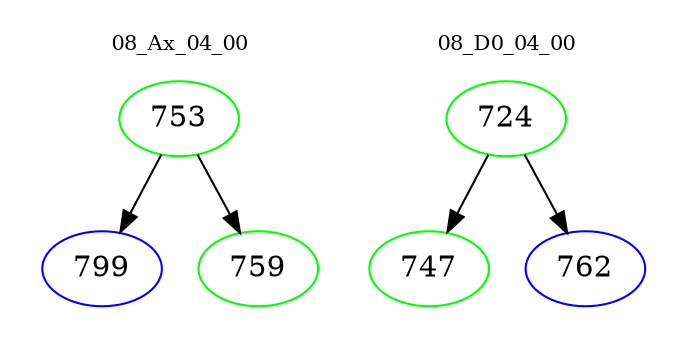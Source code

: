 digraph{
subgraph cluster_0 {
color = white
label = "08_Ax_04_00";
fontsize=10;
T0_753 [label="753", color="green"]
T0_753 -> T0_799 [color="black"]
T0_799 [label="799", color="blue"]
T0_753 -> T0_759 [color="black"]
T0_759 [label="759", color="green"]
}
subgraph cluster_1 {
color = white
label = "08_D0_04_00";
fontsize=10;
T1_724 [label="724", color="green"]
T1_724 -> T1_747 [color="black"]
T1_747 [label="747", color="green"]
T1_724 -> T1_762 [color="black"]
T1_762 [label="762", color="blue"]
}
}
